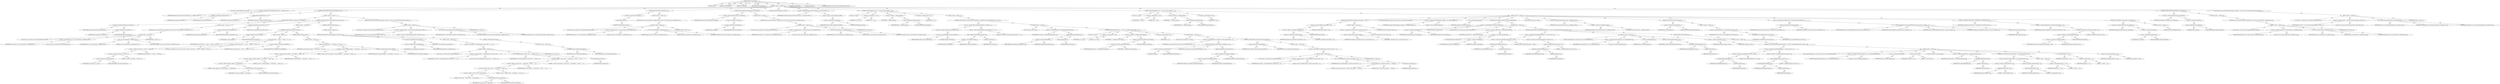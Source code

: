 digraph "getResourcesToAdd" {  
"111669149724" [label = <(METHOD,getResourcesToAdd)<SUB>767</SUB>> ]
"115964117001" [label = <(PARAM,this)<SUB>767</SUB>> ]
"115964117047" [label = <(PARAM,FileSet[] filesets)<SUB>767</SUB>> ]
"115964117048" [label = <(PARAM,File zipFile)<SUB>768</SUB>> ]
"115964117049" [label = <(PARAM,boolean needsUpdate)<SUB>769</SUB>> ]
"25769803884" [label = <(BLOCK,&lt;empty&gt;,&lt;empty&gt;)<SUB>770</SUB>> ]
"94489280569" [label = <(LOCAL,Resource[][] initialResources: ANY)<SUB>772</SUB>> ]
"30064771610" [label = <(&lt;operator&gt;.assignment,Resource[][] initialResources = grabResources(f...)<SUB>772</SUB>> ]
"68719477218" [label = <(IDENTIFIER,initialResources,Resource[][] initialResources = grabResources(f...)<SUB>772</SUB>> ]
"30064771611" [label = <(grabResources,grabResources(filesets))<SUB>772</SUB>> ]
"68719476777" [label = <(IDENTIFIER,this,grabResources(filesets))<SUB>772</SUB>> ]
"68719477219" [label = <(IDENTIFIER,filesets,grabResources(filesets))<SUB>772</SUB>> ]
"47244640328" [label = <(CONTROL_STRUCTURE,IF,if (isEmpty(initialResources)))<SUB>773</SUB>> ]
"30064771612" [label = <(isEmpty,isEmpty(initialResources))<SUB>773</SUB>> ]
"68719476778" [label = <(IDENTIFIER,this,isEmpty(initialResources))<SUB>773</SUB>> ]
"68719477220" [label = <(IDENTIFIER,initialResources,isEmpty(initialResources))<SUB>773</SUB>> ]
"25769803885" [label = <(BLOCK,&lt;empty&gt;,&lt;empty&gt;)<SUB>773</SUB>> ]
"47244640329" [label = <(CONTROL_STRUCTURE,IF,if (needsUpdate &amp;&amp; doUpdate))<SUB>774</SUB>> ]
"30064771613" [label = <(&lt;operator&gt;.logicalAnd,needsUpdate &amp;&amp; doUpdate)<SUB>774</SUB>> ]
"68719477221" [label = <(IDENTIFIER,needsUpdate,needsUpdate &amp;&amp; doUpdate)<SUB>774</SUB>> ]
"30064771614" [label = <(&lt;operator&gt;.fieldAccess,this.doUpdate)<SUB>774</SUB>> ]
"68719477222" [label = <(IDENTIFIER,this,needsUpdate &amp;&amp; doUpdate)> ]
"55834574958" [label = <(FIELD_IDENTIFIER,doUpdate,doUpdate)<SUB>774</SUB>> ]
"25769803886" [label = <(BLOCK,&lt;empty&gt;,&lt;empty&gt;)<SUB>774</SUB>> ]
"146028888073" [label = <(RETURN,return new ArchiveState(true, initialResources);,return new ArchiveState(true, initialResources);)<SUB>791</SUB>> ]
"25769803887" [label = <(BLOCK,&lt;empty&gt;,&lt;empty&gt;)<SUB>791</SUB>> ]
"94489280570" [label = <(LOCAL,$obj10: org.apache.tools.ant.taskdefs.Zip$ArchiveState)<SUB>791</SUB>> ]
"30064771615" [label = <(&lt;operator&gt;.assignment,$obj10 = new ArchiveState(true, initialResources))<SUB>791</SUB>> ]
"68719477223" [label = <(IDENTIFIER,$obj10,$obj10 = new ArchiveState(true, initialResources))<SUB>791</SUB>> ]
"30064771616" [label = <(&lt;operator&gt;.alloc,new ArchiveState(true, initialResources))<SUB>791</SUB>> ]
"30064771617" [label = <(&lt;init&gt;,new ArchiveState(true, initialResources))<SUB>791</SUB>> ]
"68719477224" [label = <(IDENTIFIER,$obj10,new ArchiveState(true, initialResources))<SUB>791</SUB>> ]
"90194313331" [label = <(LITERAL,true,new ArchiveState(true, initialResources))<SUB>791</SUB>> ]
"68719477225" [label = <(IDENTIFIER,initialResources,new ArchiveState(true, initialResources))<SUB>791</SUB>> ]
"68719477226" [label = <(IDENTIFIER,$obj10,&lt;empty&gt;)<SUB>791</SUB>> ]
"47244640330" [label = <(CONTROL_STRUCTURE,IF,if (this.emptyBehavior.equals(&quot;skip&quot;)))<SUB>794</SUB>> ]
"30064771618" [label = <(equals,this.emptyBehavior.equals(&quot;skip&quot;))<SUB>794</SUB>> ]
"30064771619" [label = <(&lt;operator&gt;.fieldAccess,this.emptyBehavior)<SUB>794</SUB>> ]
"68719477227" [label = <(IDENTIFIER,this,this.emptyBehavior.equals(&quot;skip&quot;))> ]
"55834574959" [label = <(FIELD_IDENTIFIER,emptyBehavior,emptyBehavior)<SUB>794</SUB>> ]
"90194313332" [label = <(LITERAL,&quot;skip&quot;,this.emptyBehavior.equals(&quot;skip&quot;))<SUB>794</SUB>> ]
"25769803888" [label = <(BLOCK,&lt;empty&gt;,&lt;empty&gt;)<SUB>794</SUB>> ]
"47244640331" [label = <(CONTROL_STRUCTURE,IF,if (this.doUpdate))<SUB>795</SUB>> ]
"30064771620" [label = <(&lt;operator&gt;.fieldAccess,this.doUpdate)<SUB>795</SUB>> ]
"68719477228" [label = <(IDENTIFIER,this,if (this.doUpdate))> ]
"55834574960" [label = <(FIELD_IDENTIFIER,doUpdate,doUpdate)<SUB>795</SUB>> ]
"25769803889" [label = <(BLOCK,&lt;empty&gt;,&lt;empty&gt;)<SUB>795</SUB>> ]
"30064771621" [label = <(log,log(archiveType + &quot; archive &quot; + zipFile + &quot; not...)<SUB>796</SUB>> ]
"68719476779" [label = <(IDENTIFIER,this,log(archiveType + &quot; archive &quot; + zipFile + &quot; not...)<SUB>796</SUB>> ]
"30064771622" [label = <(&lt;operator&gt;.addition,archiveType + &quot; archive &quot; + zipFile + &quot; not upd...)<SUB>796</SUB>> ]
"30064771623" [label = <(&lt;operator&gt;.addition,archiveType + &quot; archive &quot; + zipFile)<SUB>796</SUB>> ]
"30064771624" [label = <(&lt;operator&gt;.addition,archiveType + &quot; archive &quot;)<SUB>796</SUB>> ]
"30064771625" [label = <(&lt;operator&gt;.fieldAccess,this.archiveType)<SUB>796</SUB>> ]
"68719477229" [label = <(IDENTIFIER,this,archiveType + &quot; archive &quot;)> ]
"55834574961" [label = <(FIELD_IDENTIFIER,archiveType,archiveType)<SUB>796</SUB>> ]
"90194313333" [label = <(LITERAL,&quot; archive &quot;,archiveType + &quot; archive &quot;)<SUB>796</SUB>> ]
"68719477230" [label = <(IDENTIFIER,zipFile,archiveType + &quot; archive &quot; + zipFile)<SUB>796</SUB>> ]
"90194313334" [label = <(LITERAL,&quot; not updated because no new files were included.&quot;,archiveType + &quot; archive &quot; + zipFile + &quot; not upd...)<SUB>797</SUB>> ]
"30064771626" [label = <(&lt;operator&gt;.fieldAccess,Project.MSG_VERBOSE)<SUB>798</SUB>> ]
"68719477231" [label = <(IDENTIFIER,Project,log(archiveType + &quot; archive &quot; + zipFile + &quot; not...)<SUB>798</SUB>> ]
"55834574962" [label = <(FIELD_IDENTIFIER,MSG_VERBOSE,MSG_VERBOSE)<SUB>798</SUB>> ]
"47244640332" [label = <(CONTROL_STRUCTURE,ELSE,else)<SUB>799</SUB>> ]
"25769803890" [label = <(BLOCK,&lt;empty&gt;,&lt;empty&gt;)<SUB>799</SUB>> ]
"30064771627" [label = <(log,log(&quot;Warning: skipping &quot; + archiveType + &quot; arch...)<SUB>800</SUB>> ]
"68719476780" [label = <(IDENTIFIER,this,log(&quot;Warning: skipping &quot; + archiveType + &quot; arch...)<SUB>800</SUB>> ]
"30064771628" [label = <(&lt;operator&gt;.addition,&quot;Warning: skipping &quot; + archiveType + &quot; archive ...)<SUB>800</SUB>> ]
"30064771629" [label = <(&lt;operator&gt;.addition,&quot;Warning: skipping &quot; + archiveType + &quot; archive ...)<SUB>800</SUB>> ]
"30064771630" [label = <(&lt;operator&gt;.addition,&quot;Warning: skipping &quot; + archiveType + &quot; archive &quot;)<SUB>800</SUB>> ]
"30064771631" [label = <(&lt;operator&gt;.addition,&quot;Warning: skipping &quot; + archiveType)<SUB>800</SUB>> ]
"90194313335" [label = <(LITERAL,&quot;Warning: skipping &quot;,&quot;Warning: skipping &quot; + archiveType)<SUB>800</SUB>> ]
"30064771632" [label = <(&lt;operator&gt;.fieldAccess,this.archiveType)<SUB>800</SUB>> ]
"68719477232" [label = <(IDENTIFIER,this,&quot;Warning: skipping &quot; + archiveType)> ]
"55834574963" [label = <(FIELD_IDENTIFIER,archiveType,archiveType)<SUB>800</SUB>> ]
"90194313336" [label = <(LITERAL,&quot; archive &quot;,&quot;Warning: skipping &quot; + archiveType + &quot; archive &quot;)<SUB>800</SUB>> ]
"68719477233" [label = <(IDENTIFIER,zipFile,&quot;Warning: skipping &quot; + archiveType + &quot; archive ...)<SUB>801</SUB>> ]
"90194313337" [label = <(LITERAL,&quot; because no files were included.&quot;,&quot;Warning: skipping &quot; + archiveType + &quot; archive ...)<SUB>801</SUB>> ]
"30064771633" [label = <(&lt;operator&gt;.fieldAccess,Project.MSG_WARN)<SUB>802</SUB>> ]
"68719477234" [label = <(IDENTIFIER,Project,log(&quot;Warning: skipping &quot; + archiveType + &quot; arch...)<SUB>802</SUB>> ]
"55834574964" [label = <(FIELD_IDENTIFIER,MSG_WARN,MSG_WARN)<SUB>802</SUB>> ]
"47244640333" [label = <(CONTROL_STRUCTURE,ELSE,else)<SUB>804</SUB>> ]
"25769803891" [label = <(BLOCK,&lt;empty&gt;,&lt;empty&gt;)<SUB>804</SUB>> ]
"47244640334" [label = <(CONTROL_STRUCTURE,IF,if (this.emptyBehavior.equals(&quot;fail&quot;)))<SUB>804</SUB>> ]
"30064771634" [label = <(equals,this.emptyBehavior.equals(&quot;fail&quot;))<SUB>804</SUB>> ]
"30064771635" [label = <(&lt;operator&gt;.fieldAccess,this.emptyBehavior)<SUB>804</SUB>> ]
"68719477235" [label = <(IDENTIFIER,this,this.emptyBehavior.equals(&quot;fail&quot;))> ]
"55834574965" [label = <(FIELD_IDENTIFIER,emptyBehavior,emptyBehavior)<SUB>804</SUB>> ]
"90194313338" [label = <(LITERAL,&quot;fail&quot;,this.emptyBehavior.equals(&quot;fail&quot;))<SUB>804</SUB>> ]
"25769803892" [label = <(BLOCK,&lt;empty&gt;,&lt;empty&gt;)<SUB>804</SUB>> ]
"30064771636" [label = <(&lt;operator&gt;.throw,throw new BuildException(&quot;Cannot create &quot; + arc...)<SUB>805</SUB>> ]
"25769803893" [label = <(BLOCK,&lt;empty&gt;,&lt;empty&gt;)<SUB>805</SUB>> ]
"94489280571" [label = <(LOCAL,$obj11: org.apache.tools.ant.BuildException)<SUB>805</SUB>> ]
"30064771637" [label = <(&lt;operator&gt;.assignment,$obj11 = new BuildException(&quot;Cannot create &quot; + ...)<SUB>805</SUB>> ]
"68719477236" [label = <(IDENTIFIER,$obj11,$obj11 = new BuildException(&quot;Cannot create &quot; + ...)<SUB>805</SUB>> ]
"30064771638" [label = <(&lt;operator&gt;.alloc,new BuildException(&quot;Cannot create &quot; + archiveTy...)<SUB>805</SUB>> ]
"30064771639" [label = <(&lt;init&gt;,new BuildException(&quot;Cannot create &quot; + archiveTy...)<SUB>805</SUB>> ]
"68719477237" [label = <(IDENTIFIER,$obj11,new BuildException(&quot;Cannot create &quot; + archiveTy...)<SUB>805</SUB>> ]
"30064771640" [label = <(&lt;operator&gt;.addition,&quot;Cannot create &quot; + archiveType + &quot; archive &quot; + ...)<SUB>805</SUB>> ]
"30064771641" [label = <(&lt;operator&gt;.addition,&quot;Cannot create &quot; + archiveType + &quot; archive &quot; + ...)<SUB>805</SUB>> ]
"30064771642" [label = <(&lt;operator&gt;.addition,&quot;Cannot create &quot; + archiveType + &quot; archive &quot;)<SUB>805</SUB>> ]
"30064771643" [label = <(&lt;operator&gt;.addition,&quot;Cannot create &quot; + archiveType)<SUB>805</SUB>> ]
"90194313339" [label = <(LITERAL,&quot;Cannot create &quot;,&quot;Cannot create &quot; + archiveType)<SUB>805</SUB>> ]
"30064771644" [label = <(&lt;operator&gt;.fieldAccess,this.archiveType)<SUB>805</SUB>> ]
"68719477238" [label = <(IDENTIFIER,this,&quot;Cannot create &quot; + archiveType)> ]
"55834574966" [label = <(FIELD_IDENTIFIER,archiveType,archiveType)<SUB>805</SUB>> ]
"90194313340" [label = <(LITERAL,&quot; archive &quot;,&quot;Cannot create &quot; + archiveType + &quot; archive &quot;)<SUB>806</SUB>> ]
"68719477239" [label = <(IDENTIFIER,zipFile,&quot;Cannot create &quot; + archiveType + &quot; archive &quot; + ...)<SUB>806</SUB>> ]
"90194313341" [label = <(LITERAL,&quot;: no files were included.&quot;,&quot;Cannot create &quot; + archiveType + &quot; archive &quot; + ...)<SUB>807</SUB>> ]
"30064771645" [label = <(getLocation,getLocation())<SUB>808</SUB>> ]
"68719476781" [label = <(IDENTIFIER,this,getLocation())<SUB>808</SUB>> ]
"68719477240" [label = <(IDENTIFIER,$obj11,&lt;empty&gt;)<SUB>805</SUB>> ]
"47244640335" [label = <(CONTROL_STRUCTURE,ELSE,else)<SUB>809</SUB>> ]
"25769803894" [label = <(BLOCK,&lt;empty&gt;,&lt;empty&gt;)<SUB>809</SUB>> ]
"30064771646" [label = <(createEmptyZip,this.createEmptyZip(zipFile))<SUB>811</SUB>> ]
"68719476782" [label = <(IDENTIFIER,this,this.createEmptyZip(zipFile))<SUB>811</SUB>> ]
"68719477241" [label = <(IDENTIFIER,zipFile,this.createEmptyZip(zipFile))<SUB>811</SUB>> ]
"146028888074" [label = <(RETURN,return new ArchiveState(needsUpdate, initialRes...,return new ArchiveState(needsUpdate, initialRes...)<SUB>813</SUB>> ]
"25769803895" [label = <(BLOCK,&lt;empty&gt;,&lt;empty&gt;)<SUB>813</SUB>> ]
"94489280572" [label = <(LOCAL,$obj12: org.apache.tools.ant.taskdefs.Zip$ArchiveState)<SUB>813</SUB>> ]
"30064771647" [label = <(&lt;operator&gt;.assignment,$obj12 = new ArchiveState(needsUpdate, initialR...)<SUB>813</SUB>> ]
"68719477242" [label = <(IDENTIFIER,$obj12,$obj12 = new ArchiveState(needsUpdate, initialR...)<SUB>813</SUB>> ]
"30064771648" [label = <(&lt;operator&gt;.alloc,new ArchiveState(needsUpdate, initialResources))<SUB>813</SUB>> ]
"30064771649" [label = <(&lt;init&gt;,new ArchiveState(needsUpdate, initialResources))<SUB>813</SUB>> ]
"68719477243" [label = <(IDENTIFIER,$obj12,new ArchiveState(needsUpdate, initialResources))<SUB>813</SUB>> ]
"68719477244" [label = <(IDENTIFIER,needsUpdate,new ArchiveState(needsUpdate, initialResources))<SUB>813</SUB>> ]
"68719477245" [label = <(IDENTIFIER,initialResources,new ArchiveState(needsUpdate, initialResources))<SUB>813</SUB>> ]
"68719477246" [label = <(IDENTIFIER,$obj12,&lt;empty&gt;)<SUB>813</SUB>> ]
"47244640336" [label = <(CONTROL_STRUCTURE,IF,if (!zipFile.exists()))<SUB>818</SUB>> ]
"30064771650" [label = <(&lt;operator&gt;.logicalNot,!zipFile.exists())<SUB>818</SUB>> ]
"30064771651" [label = <(exists,zipFile.exists())<SUB>818</SUB>> ]
"68719477247" [label = <(IDENTIFIER,zipFile,zipFile.exists())<SUB>818</SUB>> ]
"25769803896" [label = <(BLOCK,&lt;empty&gt;,&lt;empty&gt;)<SUB>818</SUB>> ]
"146028888075" [label = <(RETURN,return new ArchiveState(true, initialResources);,return new ArchiveState(true, initialResources);)<SUB>819</SUB>> ]
"25769803897" [label = <(BLOCK,&lt;empty&gt;,&lt;empty&gt;)<SUB>819</SUB>> ]
"94489280573" [label = <(LOCAL,$obj13: org.apache.tools.ant.taskdefs.Zip$ArchiveState)<SUB>819</SUB>> ]
"30064771652" [label = <(&lt;operator&gt;.assignment,$obj13 = new ArchiveState(true, initialResources))<SUB>819</SUB>> ]
"68719477248" [label = <(IDENTIFIER,$obj13,$obj13 = new ArchiveState(true, initialResources))<SUB>819</SUB>> ]
"30064771653" [label = <(&lt;operator&gt;.alloc,new ArchiveState(true, initialResources))<SUB>819</SUB>> ]
"30064771654" [label = <(&lt;init&gt;,new ArchiveState(true, initialResources))<SUB>819</SUB>> ]
"68719477249" [label = <(IDENTIFIER,$obj13,new ArchiveState(true, initialResources))<SUB>819</SUB>> ]
"90194313342" [label = <(LITERAL,true,new ArchiveState(true, initialResources))<SUB>819</SUB>> ]
"68719477250" [label = <(IDENTIFIER,initialResources,new ArchiveState(true, initialResources))<SUB>819</SUB>> ]
"68719477251" [label = <(IDENTIFIER,$obj13,&lt;empty&gt;)<SUB>819</SUB>> ]
"47244640337" [label = <(CONTROL_STRUCTURE,IF,if (needsUpdate &amp;&amp; !doUpdate))<SUB>822</SUB>> ]
"30064771655" [label = <(&lt;operator&gt;.logicalAnd,needsUpdate &amp;&amp; !doUpdate)<SUB>822</SUB>> ]
"68719477252" [label = <(IDENTIFIER,needsUpdate,needsUpdate &amp;&amp; !doUpdate)<SUB>822</SUB>> ]
"30064771656" [label = <(&lt;operator&gt;.logicalNot,!doUpdate)<SUB>822</SUB>> ]
"30064771657" [label = <(&lt;operator&gt;.fieldAccess,this.doUpdate)<SUB>822</SUB>> ]
"68719477253" [label = <(IDENTIFIER,this,!doUpdate)> ]
"55834574967" [label = <(FIELD_IDENTIFIER,doUpdate,doUpdate)<SUB>822</SUB>> ]
"25769803898" [label = <(BLOCK,&lt;empty&gt;,&lt;empty&gt;)<SUB>822</SUB>> ]
"146028888076" [label = <(RETURN,return new ArchiveState(true, initialResources);,return new ArchiveState(true, initialResources);)<SUB>824</SUB>> ]
"25769803899" [label = <(BLOCK,&lt;empty&gt;,&lt;empty&gt;)<SUB>824</SUB>> ]
"94489280574" [label = <(LOCAL,$obj14: org.apache.tools.ant.taskdefs.Zip$ArchiveState)<SUB>824</SUB>> ]
"30064771658" [label = <(&lt;operator&gt;.assignment,$obj14 = new ArchiveState(true, initialResources))<SUB>824</SUB>> ]
"68719477254" [label = <(IDENTIFIER,$obj14,$obj14 = new ArchiveState(true, initialResources))<SUB>824</SUB>> ]
"30064771659" [label = <(&lt;operator&gt;.alloc,new ArchiveState(true, initialResources))<SUB>824</SUB>> ]
"30064771660" [label = <(&lt;init&gt;,new ArchiveState(true, initialResources))<SUB>824</SUB>> ]
"68719477255" [label = <(IDENTIFIER,$obj14,new ArchiveState(true, initialResources))<SUB>824</SUB>> ]
"90194313343" [label = <(LITERAL,true,new ArchiveState(true, initialResources))<SUB>824</SUB>> ]
"68719477256" [label = <(IDENTIFIER,initialResources,new ArchiveState(true, initialResources))<SUB>824</SUB>> ]
"68719477257" [label = <(IDENTIFIER,$obj14,&lt;empty&gt;)<SUB>824</SUB>> ]
"94489280575" [label = <(LOCAL,Resource[][] newerResources: ANY)<SUB>827</SUB>> ]
"30064771661" [label = <(&lt;operator&gt;.assignment,Resource[][] newerResources = new Resource[file...)<SUB>827</SUB>> ]
"68719477258" [label = <(IDENTIFIER,newerResources,Resource[][] newerResources = new Resource[file...)<SUB>827</SUB>> ]
"30064771662" [label = <(&lt;operator&gt;.alloc,new Resource[filesets.length][])> ]
"30064771663" [label = <(&lt;operator&gt;.fieldAccess,filesets.length)<SUB>827</SUB>> ]
"68719477259" [label = <(IDENTIFIER,filesets,new Resource[filesets.length][])<SUB>827</SUB>> ]
"55834574968" [label = <(FIELD_IDENTIFIER,length,length)<SUB>827</SUB>> ]
"47244640338" [label = <(CONTROL_STRUCTURE,FOR,for (int i = 0; Some(i &lt; filesets.length); i++))<SUB>829</SUB>> ]
"94489280576" [label = <(LOCAL,int i: int)<SUB>829</SUB>> ]
"30064771664" [label = <(&lt;operator&gt;.assignment,int i = 0)<SUB>829</SUB>> ]
"68719477260" [label = <(IDENTIFIER,i,int i = 0)<SUB>829</SUB>> ]
"90194313344" [label = <(LITERAL,0,int i = 0)<SUB>829</SUB>> ]
"30064771665" [label = <(&lt;operator&gt;.lessThan,i &lt; filesets.length)<SUB>829</SUB>> ]
"68719477261" [label = <(IDENTIFIER,i,i &lt; filesets.length)<SUB>829</SUB>> ]
"30064771666" [label = <(&lt;operator&gt;.fieldAccess,filesets.length)<SUB>829</SUB>> ]
"68719477262" [label = <(IDENTIFIER,filesets,i &lt; filesets.length)<SUB>829</SUB>> ]
"55834574969" [label = <(FIELD_IDENTIFIER,length,length)<SUB>829</SUB>> ]
"30064771667" [label = <(&lt;operator&gt;.postIncrement,i++)<SUB>829</SUB>> ]
"68719477263" [label = <(IDENTIFIER,i,i++)<SUB>829</SUB>> ]
"25769803900" [label = <(BLOCK,&lt;empty&gt;,&lt;empty&gt;)<SUB>829</SUB>> ]
"47244640339" [label = <(CONTROL_STRUCTURE,IF,if (!(fileset instanceof ZipFileSet) || ((ZipFileSet) fileset).getSrc(getProject()) == null))<SUB>830</SUB>> ]
"30064771668" [label = <(&lt;operator&gt;.logicalOr,!(fileset instanceof ZipFileSet) || ((ZipFileSe...)<SUB>830</SUB>> ]
"30064771669" [label = <(&lt;operator&gt;.logicalNot,!(fileset instanceof ZipFileSet))<SUB>830</SUB>> ]
"30064771670" [label = <(&lt;operator&gt;.instanceOf,fileset instanceof ZipFileSet)<SUB>830</SUB>> ]
"68719477264" [label = <(IDENTIFIER,fileset,fileset instanceof ZipFileSet)<SUB>830</SUB>> ]
"180388626444" [label = <(TYPE_REF,ZipFileSet,ZipFileSet)<SUB>830</SUB>> ]
"30064771671" [label = <(&lt;operator&gt;.equals,((ZipFileSet) fileset).getSrc(getProject()) == ...)<SUB>831</SUB>> ]
"30064771672" [label = <(getSrc,(ZipFileSet) fileset.getSrc(getProject()))<SUB>831</SUB>> ]
"30064771673" [label = <(&lt;operator&gt;.cast,(ZipFileSet) fileset)<SUB>831</SUB>> ]
"180388626445" [label = <(TYPE_REF,ZipFileSet,ZipFileSet)<SUB>831</SUB>> ]
"68719477265" [label = <(IDENTIFIER,fileset,(ZipFileSet) fileset)<SUB>831</SUB>> ]
"30064771674" [label = <(getProject,getProject())<SUB>831</SUB>> ]
"68719476783" [label = <(IDENTIFIER,this,getProject())<SUB>831</SUB>> ]
"90194313345" [label = <(LITERAL,null,((ZipFileSet) fileset).getSrc(getProject()) == ...)<SUB>831</SUB>> ]
"25769803901" [label = <(BLOCK,&lt;empty&gt;,&lt;empty&gt;)<SUB>831</SUB>> ]
"94489280577" [label = <(LOCAL,File base: java.io.File)<SUB>832</SUB>> ]
"30064771675" [label = <(&lt;operator&gt;.assignment,File base = filesets[i].getDir(getProject()))<SUB>832</SUB>> ]
"68719477266" [label = <(IDENTIFIER,base,File base = filesets[i].getDir(getProject()))<SUB>832</SUB>> ]
"30064771676" [label = <(getDir,filesets[i].getDir(getProject()))<SUB>832</SUB>> ]
"30064771677" [label = <(&lt;operator&gt;.indexAccess,filesets[i])<SUB>832</SUB>> ]
"68719477267" [label = <(IDENTIFIER,filesets,filesets[i].getDir(getProject()))<SUB>832</SUB>> ]
"68719477268" [label = <(IDENTIFIER,i,filesets[i].getDir(getProject()))<SUB>832</SUB>> ]
"30064771678" [label = <(getProject,getProject())<SUB>832</SUB>> ]
"68719476784" [label = <(IDENTIFIER,this,getProject())<SUB>832</SUB>> ]
"47244640340" [label = <(CONTROL_STRUCTURE,FOR,for (int j = 0; Some(j &lt; initialResources[i].length); j++))<SUB>834</SUB>> ]
"94489280578" [label = <(LOCAL,int j: int)<SUB>834</SUB>> ]
"30064771679" [label = <(&lt;operator&gt;.assignment,int j = 0)<SUB>834</SUB>> ]
"68719477269" [label = <(IDENTIFIER,j,int j = 0)<SUB>834</SUB>> ]
"90194313346" [label = <(LITERAL,0,int j = 0)<SUB>834</SUB>> ]
"30064771680" [label = <(&lt;operator&gt;.lessThan,j &lt; initialResources[i].length)<SUB>834</SUB>> ]
"68719477270" [label = <(IDENTIFIER,j,j &lt; initialResources[i].length)<SUB>834</SUB>> ]
"30064771681" [label = <(&lt;operator&gt;.fieldAccess,initialResources[i].length)<SUB>834</SUB>> ]
"30064771682" [label = <(&lt;operator&gt;.indexAccess,initialResources[i])<SUB>834</SUB>> ]
"68719477271" [label = <(IDENTIFIER,initialResources,j &lt; initialResources[i].length)<SUB>834</SUB>> ]
"68719477272" [label = <(IDENTIFIER,i,j &lt; initialResources[i].length)<SUB>834</SUB>> ]
"55834574970" [label = <(FIELD_IDENTIFIER,length,length)<SUB>834</SUB>> ]
"30064771683" [label = <(&lt;operator&gt;.postIncrement,j++)<SUB>834</SUB>> ]
"68719477273" [label = <(IDENTIFIER,j,j++)<SUB>834</SUB>> ]
"25769803902" [label = <(BLOCK,&lt;empty&gt;,&lt;empty&gt;)<SUB>834</SUB>> ]
"94489280579" [label = <(LOCAL,File resourceAsFile: java.io.File)<SUB>835</SUB>> ]
"30064771684" [label = <(&lt;operator&gt;.assignment,File resourceAsFile = fileUtils.resolveFile(bas...)<SUB>835</SUB>> ]
"68719477274" [label = <(IDENTIFIER,resourceAsFile,File resourceAsFile = fileUtils.resolveFile(bas...)<SUB>835</SUB>> ]
"30064771685" [label = <(resolveFile,Zip.fileUtils.resolveFile(base, initialResource...)<SUB>836</SUB>> ]
"30064771686" [label = <(&lt;operator&gt;.fieldAccess,Zip.fileUtils)<SUB>836</SUB>> ]
"180388626446" [label = <(TYPE_REF,Zip,Zip)<SUB>836</SUB>> ]
"55834574971" [label = <(FIELD_IDENTIFIER,fileUtils,fileUtils)<SUB>836</SUB>> ]
"68719477275" [label = <(IDENTIFIER,base,Zip.fileUtils.resolveFile(base, initialResource...)<SUB>836</SUB>> ]
"30064771687" [label = <(getName,initialResources[i][j].getName())<SUB>837</SUB>> ]
"30064771688" [label = <(&lt;operator&gt;.indexAccess,initialResources[i][j])<SUB>837</SUB>> ]
"30064771689" [label = <(&lt;operator&gt;.indexAccess,initialResources[i])<SUB>837</SUB>> ]
"68719477276" [label = <(IDENTIFIER,initialResources,initialResources[i][j].getName())<SUB>837</SUB>> ]
"68719477277" [label = <(IDENTIFIER,i,initialResources[i][j].getName())<SUB>837</SUB>> ]
"68719477278" [label = <(IDENTIFIER,j,initialResources[i][j].getName())<SUB>837</SUB>> ]
"47244640341" [label = <(CONTROL_STRUCTURE,IF,if (resourceAsFile.equals(zipFile)))<SUB>838</SUB>> ]
"30064771690" [label = <(equals,resourceAsFile.equals(zipFile))<SUB>838</SUB>> ]
"68719477279" [label = <(IDENTIFIER,resourceAsFile,resourceAsFile.equals(zipFile))<SUB>838</SUB>> ]
"68719477280" [label = <(IDENTIFIER,zipFile,resourceAsFile.equals(zipFile))<SUB>838</SUB>> ]
"25769803903" [label = <(BLOCK,&lt;empty&gt;,&lt;empty&gt;)<SUB>838</SUB>> ]
"30064771691" [label = <(&lt;operator&gt;.throw,throw new BuildException(&quot;A zip file cannot inc...)<SUB>839</SUB>> ]
"25769803904" [label = <(BLOCK,&lt;empty&gt;,&lt;empty&gt;)<SUB>839</SUB>> ]
"94489280580" [label = <(LOCAL,$obj15: org.apache.tools.ant.BuildException)<SUB>839</SUB>> ]
"30064771692" [label = <(&lt;operator&gt;.assignment,$obj15 = new BuildException(&quot;A zip file cannot ...)<SUB>839</SUB>> ]
"68719477281" [label = <(IDENTIFIER,$obj15,$obj15 = new BuildException(&quot;A zip file cannot ...)<SUB>839</SUB>> ]
"30064771693" [label = <(&lt;operator&gt;.alloc,new BuildException(&quot;A zip file cannot include &quot;...)<SUB>839</SUB>> ]
"30064771694" [label = <(&lt;init&gt;,new BuildException(&quot;A zip file cannot include &quot;...)<SUB>839</SUB>> ]
"68719477282" [label = <(IDENTIFIER,$obj15,new BuildException(&quot;A zip file cannot include &quot;...)<SUB>839</SUB>> ]
"30064771695" [label = <(&lt;operator&gt;.addition,&quot;A zip file cannot include &quot; + &quot;itself&quot;)<SUB>839</SUB>> ]
"90194313347" [label = <(LITERAL,&quot;A zip file cannot include &quot;,&quot;A zip file cannot include &quot; + &quot;itself&quot;)<SUB>839</SUB>> ]
"90194313348" [label = <(LITERAL,&quot;itself&quot;,&quot;A zip file cannot include &quot; + &quot;itself&quot;)<SUB>840</SUB>> ]
"30064771696" [label = <(getLocation,getLocation())<SUB>840</SUB>> ]
"68719476785" [label = <(IDENTIFIER,this,getLocation())<SUB>840</SUB>> ]
"68719477283" [label = <(IDENTIFIER,$obj15,&lt;empty&gt;)<SUB>839</SUB>> ]
"47244640342" [label = <(CONTROL_STRUCTURE,FOR,for (int i = 0; Some(i &lt; filesets.length); i++))<SUB>846</SUB>> ]
"94489280581" [label = <(LOCAL,int i: int)<SUB>846</SUB>> ]
"30064771697" [label = <(&lt;operator&gt;.assignment,int i = 0)<SUB>846</SUB>> ]
"68719477284" [label = <(IDENTIFIER,i,int i = 0)<SUB>846</SUB>> ]
"90194313349" [label = <(LITERAL,0,int i = 0)<SUB>846</SUB>> ]
"30064771698" [label = <(&lt;operator&gt;.lessThan,i &lt; filesets.length)<SUB>846</SUB>> ]
"68719477285" [label = <(IDENTIFIER,i,i &lt; filesets.length)<SUB>846</SUB>> ]
"30064771699" [label = <(&lt;operator&gt;.fieldAccess,filesets.length)<SUB>846</SUB>> ]
"68719477286" [label = <(IDENTIFIER,filesets,i &lt; filesets.length)<SUB>846</SUB>> ]
"55834574972" [label = <(FIELD_IDENTIFIER,length,length)<SUB>846</SUB>> ]
"30064771700" [label = <(&lt;operator&gt;.postIncrement,i++)<SUB>846</SUB>> ]
"68719477287" [label = <(IDENTIFIER,i,i++)<SUB>846</SUB>> ]
"25769803905" [label = <(BLOCK,&lt;empty&gt;,&lt;empty&gt;)<SUB>846</SUB>> ]
"47244640343" [label = <(CONTROL_STRUCTURE,IF,if (initialResources[i].length == 0))<SUB>847</SUB>> ]
"30064771701" [label = <(&lt;operator&gt;.equals,initialResources[i].length == 0)<SUB>847</SUB>> ]
"30064771702" [label = <(&lt;operator&gt;.fieldAccess,initialResources[i].length)<SUB>847</SUB>> ]
"30064771703" [label = <(&lt;operator&gt;.indexAccess,initialResources[i])<SUB>847</SUB>> ]
"68719477288" [label = <(IDENTIFIER,initialResources,initialResources[i].length == 0)<SUB>847</SUB>> ]
"68719477289" [label = <(IDENTIFIER,i,initialResources[i].length == 0)<SUB>847</SUB>> ]
"55834574973" [label = <(FIELD_IDENTIFIER,length,length)<SUB>847</SUB>> ]
"90194313350" [label = <(LITERAL,0,initialResources[i].length == 0)<SUB>847</SUB>> ]
"25769803906" [label = <(BLOCK,&lt;empty&gt;,&lt;empty&gt;)<SUB>847</SUB>> ]
"30064771704" [label = <(&lt;operator&gt;.assignment,newerResources[i] = new Resource[] {})<SUB>848</SUB>> ]
"30064771705" [label = <(&lt;operator&gt;.indexAccess,newerResources[i])<SUB>848</SUB>> ]
"68719477290" [label = <(IDENTIFIER,newerResources,newerResources[i] = new Resource[] {})<SUB>848</SUB>> ]
"68719477291" [label = <(IDENTIFIER,i,newerResources[i] = new Resource[] {})<SUB>848</SUB>> ]
"30064771706" [label = <(&lt;operator&gt;.arrayInitializer,new Resource[] {})<SUB>848</SUB>> ]
"47244640344" [label = <(CONTROL_STRUCTURE,CONTINUE,continue;)<SUB>849</SUB>> ]
"94489280582" [label = <(LOCAL,FileNameMapper myMapper: org.apache.tools.ant.util.FileNameMapper)<SUB>852</SUB>> ]
"30064771707" [label = <(&lt;operator&gt;.assignment,FileNameMapper myMapper = new IdentityMapper())<SUB>852</SUB>> ]
"68719477292" [label = <(IDENTIFIER,myMapper,FileNameMapper myMapper = new IdentityMapper())<SUB>852</SUB>> ]
"30064771708" [label = <(&lt;operator&gt;.alloc,new IdentityMapper())<SUB>852</SUB>> ]
"30064771709" [label = <(&lt;init&gt;,new IdentityMapper())<SUB>852</SUB>> ]
"68719477293" [label = <(IDENTIFIER,myMapper,new IdentityMapper())<SUB>852</SUB>> ]
"47244640345" [label = <(CONTROL_STRUCTURE,IF,if (filesets[i] instanceof ZipFileSet))<SUB>853</SUB>> ]
"30064771710" [label = <(&lt;operator&gt;.instanceOf,filesets[i] instanceof ZipFileSet)<SUB>853</SUB>> ]
"30064771711" [label = <(&lt;operator&gt;.indexAccess,filesets[i])<SUB>853</SUB>> ]
"68719477294" [label = <(IDENTIFIER,filesets,filesets[i] instanceof ZipFileSet)<SUB>853</SUB>> ]
"68719477295" [label = <(IDENTIFIER,i,filesets[i] instanceof ZipFileSet)<SUB>853</SUB>> ]
"180388626447" [label = <(TYPE_REF,ZipFileSet,ZipFileSet)<SUB>853</SUB>> ]
"25769803907" [label = <(BLOCK,&lt;empty&gt;,&lt;empty&gt;)<SUB>853</SUB>> ]
"94489280583" [label = <(LOCAL,ZipFileSet zfs: org.apache.tools.ant.types.ZipFileSet)<SUB>854</SUB>> ]
"30064771712" [label = <(&lt;operator&gt;.assignment,ZipFileSet zfs = (ZipFileSet) filesets[i])<SUB>854</SUB>> ]
"68719477296" [label = <(IDENTIFIER,zfs,ZipFileSet zfs = (ZipFileSet) filesets[i])<SUB>854</SUB>> ]
"30064771713" [label = <(&lt;operator&gt;.cast,(ZipFileSet) filesets[i])<SUB>854</SUB>> ]
"180388626448" [label = <(TYPE_REF,ZipFileSet,ZipFileSet)<SUB>854</SUB>> ]
"30064771714" [label = <(&lt;operator&gt;.indexAccess,filesets[i])<SUB>854</SUB>> ]
"68719477297" [label = <(IDENTIFIER,filesets,(ZipFileSet) filesets[i])<SUB>854</SUB>> ]
"68719477298" [label = <(IDENTIFIER,i,(ZipFileSet) filesets[i])<SUB>854</SUB>> ]
"47244640346" [label = <(CONTROL_STRUCTURE,IF,if (zfs.getFullpath(getProject()) != null &amp;&amp; !zfs.getFullpath(getProject()).equals(&quot;&quot;)))<SUB>855</SUB>> ]
"30064771715" [label = <(&lt;operator&gt;.logicalAnd,zfs.getFullpath(getProject()) != null &amp;&amp; !zfs.g...)<SUB>855</SUB>> ]
"30064771716" [label = <(&lt;operator&gt;.notEquals,zfs.getFullpath(getProject()) != null)<SUB>855</SUB>> ]
"30064771717" [label = <(getFullpath,getFullpath(getProject()))<SUB>855</SUB>> ]
"68719477299" [label = <(IDENTIFIER,zfs,getFullpath(getProject()))<SUB>855</SUB>> ]
"30064771718" [label = <(getProject,getProject())<SUB>855</SUB>> ]
"68719476786" [label = <(IDENTIFIER,this,getProject())<SUB>855</SUB>> ]
"90194313351" [label = <(LITERAL,null,zfs.getFullpath(getProject()) != null)<SUB>855</SUB>> ]
"30064771719" [label = <(&lt;operator&gt;.logicalNot,!zfs.getFullpath(getProject()).equals(&quot;&quot;))<SUB>856</SUB>> ]
"30064771720" [label = <(equals,getFullpath(getProject()).equals(&quot;&quot;))<SUB>856</SUB>> ]
"30064771721" [label = <(getFullpath,getFullpath(getProject()))<SUB>856</SUB>> ]
"68719477300" [label = <(IDENTIFIER,zfs,getFullpath(getProject()))<SUB>856</SUB>> ]
"30064771722" [label = <(getProject,getProject())<SUB>856</SUB>> ]
"68719476787" [label = <(IDENTIFIER,this,getProject())<SUB>856</SUB>> ]
"90194313352" [label = <(LITERAL,&quot;&quot;,getFullpath(getProject()).equals(&quot;&quot;))<SUB>856</SUB>> ]
"25769803908" [label = <(BLOCK,&lt;empty&gt;,&lt;empty&gt;)<SUB>856</SUB>> ]
"94489280584" [label = <(LOCAL,MergingMapper fm: org.apache.tools.ant.util.MergingMapper)<SUB>860</SUB>> ]
"30064771723" [label = <(&lt;operator&gt;.assignment,MergingMapper fm = new MergingMapper())<SUB>860</SUB>> ]
"68719477301" [label = <(IDENTIFIER,fm,MergingMapper fm = new MergingMapper())<SUB>860</SUB>> ]
"30064771724" [label = <(&lt;operator&gt;.alloc,new MergingMapper())<SUB>860</SUB>> ]
"30064771725" [label = <(&lt;init&gt;,new MergingMapper())<SUB>860</SUB>> ]
"68719477302" [label = <(IDENTIFIER,fm,new MergingMapper())<SUB>860</SUB>> ]
"30064771726" [label = <(setTo,setTo(zfs.getFullpath(getProject())))<SUB>861</SUB>> ]
"68719477303" [label = <(IDENTIFIER,fm,setTo(zfs.getFullpath(getProject())))<SUB>861</SUB>> ]
"30064771727" [label = <(getFullpath,getFullpath(getProject()))<SUB>861</SUB>> ]
"68719477304" [label = <(IDENTIFIER,zfs,getFullpath(getProject()))<SUB>861</SUB>> ]
"30064771728" [label = <(getProject,getProject())<SUB>861</SUB>> ]
"68719476788" [label = <(IDENTIFIER,this,getProject())<SUB>861</SUB>> ]
"30064771729" [label = <(&lt;operator&gt;.assignment,myMapper = fm)<SUB>862</SUB>> ]
"68719477305" [label = <(IDENTIFIER,myMapper,myMapper = fm)<SUB>862</SUB>> ]
"68719477306" [label = <(IDENTIFIER,fm,myMapper = fm)<SUB>862</SUB>> ]
"47244640347" [label = <(CONTROL_STRUCTURE,ELSE,else)<SUB>864</SUB>> ]
"25769803909" [label = <(BLOCK,&lt;empty&gt;,&lt;empty&gt;)<SUB>864</SUB>> ]
"47244640348" [label = <(CONTROL_STRUCTURE,IF,if (zfs.getPrefix(getProject()) != null &amp;&amp; !zfs.getPrefix(getProject()).equals(&quot;&quot;)))<SUB>864</SUB>> ]
"30064771730" [label = <(&lt;operator&gt;.logicalAnd,zfs.getPrefix(getProject()) != null &amp;&amp; !zfs.get...)<SUB>864</SUB>> ]
"30064771731" [label = <(&lt;operator&gt;.notEquals,zfs.getPrefix(getProject()) != null)<SUB>864</SUB>> ]
"30064771732" [label = <(getPrefix,getPrefix(getProject()))<SUB>864</SUB>> ]
"68719477307" [label = <(IDENTIFIER,zfs,getPrefix(getProject()))<SUB>864</SUB>> ]
"30064771733" [label = <(getProject,getProject())<SUB>864</SUB>> ]
"68719476789" [label = <(IDENTIFIER,this,getProject())<SUB>864</SUB>> ]
"90194313353" [label = <(LITERAL,null,zfs.getPrefix(getProject()) != null)<SUB>864</SUB>> ]
"30064771734" [label = <(&lt;operator&gt;.logicalNot,!zfs.getPrefix(getProject()).equals(&quot;&quot;))<SUB>865</SUB>> ]
"30064771735" [label = <(equals,getPrefix(getProject()).equals(&quot;&quot;))<SUB>865</SUB>> ]
"30064771736" [label = <(getPrefix,getPrefix(getProject()))<SUB>865</SUB>> ]
"68719477308" [label = <(IDENTIFIER,zfs,getPrefix(getProject()))<SUB>865</SUB>> ]
"30064771737" [label = <(getProject,getProject())<SUB>865</SUB>> ]
"68719476790" [label = <(IDENTIFIER,this,getProject())<SUB>865</SUB>> ]
"90194313354" [label = <(LITERAL,&quot;&quot;,getPrefix(getProject()).equals(&quot;&quot;))<SUB>865</SUB>> ]
"25769803910" [label = <(BLOCK,&lt;empty&gt;,&lt;empty&gt;)<SUB>865</SUB>> ]
"94489280585" [label = <(LOCAL,GlobPatternMapper gm: org.apache.tools.ant.util.GlobPatternMapper)<SUB>866</SUB>> ]
"30064771738" [label = <(&lt;operator&gt;.assignment,GlobPatternMapper gm = new GlobPatternMapper())<SUB>866</SUB>> ]
"68719477309" [label = <(IDENTIFIER,gm,GlobPatternMapper gm = new GlobPatternMapper())<SUB>866</SUB>> ]
"30064771739" [label = <(&lt;operator&gt;.alloc,new GlobPatternMapper())<SUB>866</SUB>> ]
"30064771740" [label = <(&lt;init&gt;,new GlobPatternMapper())<SUB>866</SUB>> ]
"68719477310" [label = <(IDENTIFIER,gm,new GlobPatternMapper())<SUB>866</SUB>> ]
"30064771741" [label = <(setFrom,setFrom(&quot;*&quot;))<SUB>867</SUB>> ]
"68719477311" [label = <(IDENTIFIER,gm,setFrom(&quot;*&quot;))<SUB>867</SUB>> ]
"90194313355" [label = <(LITERAL,&quot;*&quot;,setFrom(&quot;*&quot;))<SUB>867</SUB>> ]
"94489280586" [label = <(LOCAL,String prefix: java.lang.String)<SUB>868</SUB>> ]
"30064771742" [label = <(&lt;operator&gt;.assignment,String prefix = zfs.getPrefix(getProject()))<SUB>868</SUB>> ]
"68719477312" [label = <(IDENTIFIER,prefix,String prefix = zfs.getPrefix(getProject()))<SUB>868</SUB>> ]
"30064771743" [label = <(getPrefix,getPrefix(getProject()))<SUB>868</SUB>> ]
"68719477313" [label = <(IDENTIFIER,zfs,getPrefix(getProject()))<SUB>868</SUB>> ]
"30064771744" [label = <(getProject,getProject())<SUB>868</SUB>> ]
"68719476791" [label = <(IDENTIFIER,this,getProject())<SUB>868</SUB>> ]
"47244640349" [label = <(CONTROL_STRUCTURE,IF,if (!prefix.endsWith(&quot;/&quot;) &amp;&amp; !prefix.endsWith(&quot;\\&quot;)))<SUB>869</SUB>> ]
"30064771745" [label = <(&lt;operator&gt;.logicalAnd,!prefix.endsWith(&quot;/&quot;) &amp;&amp; !prefix.endsWith(&quot;\\&quot;))<SUB>869</SUB>> ]
"30064771746" [label = <(&lt;operator&gt;.logicalNot,!prefix.endsWith(&quot;/&quot;))<SUB>869</SUB>> ]
"30064771747" [label = <(endsWith,prefix.endsWith(&quot;/&quot;))<SUB>869</SUB>> ]
"68719477314" [label = <(IDENTIFIER,prefix,prefix.endsWith(&quot;/&quot;))<SUB>869</SUB>> ]
"90194313356" [label = <(LITERAL,&quot;/&quot;,prefix.endsWith(&quot;/&quot;))<SUB>869</SUB>> ]
"30064771748" [label = <(&lt;operator&gt;.logicalNot,!prefix.endsWith(&quot;\\&quot;))<SUB>869</SUB>> ]
"30064771749" [label = <(endsWith,prefix.endsWith(&quot;\\&quot;))<SUB>869</SUB>> ]
"68719477315" [label = <(IDENTIFIER,prefix,prefix.endsWith(&quot;\\&quot;))<SUB>869</SUB>> ]
"90194313357" [label = <(LITERAL,&quot;\\&quot;,prefix.endsWith(&quot;\\&quot;))<SUB>869</SUB>> ]
"25769803911" [label = <(BLOCK,&lt;empty&gt;,&lt;empty&gt;)<SUB>869</SUB>> ]
"30064771750" [label = <(&lt;operator&gt;.assignmentPlus,prefix += &quot;/&quot;)<SUB>870</SUB>> ]
"68719477316" [label = <(IDENTIFIER,prefix,prefix += &quot;/&quot;)<SUB>870</SUB>> ]
"90194313358" [label = <(LITERAL,&quot;/&quot;,prefix += &quot;/&quot;)<SUB>870</SUB>> ]
"30064771751" [label = <(setTo,setTo(prefix + &quot;*&quot;))<SUB>872</SUB>> ]
"68719477317" [label = <(IDENTIFIER,gm,setTo(prefix + &quot;*&quot;))<SUB>872</SUB>> ]
"30064771752" [label = <(&lt;operator&gt;.addition,prefix + &quot;*&quot;)<SUB>872</SUB>> ]
"68719477318" [label = <(IDENTIFIER,prefix,prefix + &quot;*&quot;)<SUB>872</SUB>> ]
"90194313359" [label = <(LITERAL,&quot;*&quot;,prefix + &quot;*&quot;)<SUB>872</SUB>> ]
"30064771753" [label = <(&lt;operator&gt;.assignment,myMapper = gm)<SUB>873</SUB>> ]
"68719477319" [label = <(IDENTIFIER,myMapper,myMapper = gm)<SUB>873</SUB>> ]
"68719477320" [label = <(IDENTIFIER,gm,myMapper = gm)<SUB>873</SUB>> ]
"94489280587" [label = <(LOCAL,Resource[] resources: ANY)<SUB>877</SUB>> ]
"30064771754" [label = <(&lt;operator&gt;.assignment,Resource[] resources = initialResources[i])<SUB>877</SUB>> ]
"68719477321" [label = <(IDENTIFIER,resources,Resource[] resources = initialResources[i])<SUB>877</SUB>> ]
"30064771755" [label = <(&lt;operator&gt;.indexAccess,initialResources[i])<SUB>877</SUB>> ]
"68719477322" [label = <(IDENTIFIER,initialResources,Resource[] resources = initialResources[i])<SUB>877</SUB>> ]
"68719477323" [label = <(IDENTIFIER,i,Resource[] resources = initialResources[i])<SUB>877</SUB>> ]
"47244640350" [label = <(CONTROL_STRUCTURE,IF,if (this.doFilesonly))<SUB>878</SUB>> ]
"30064771756" [label = <(&lt;operator&gt;.fieldAccess,this.doFilesonly)<SUB>878</SUB>> ]
"68719477324" [label = <(IDENTIFIER,this,if (this.doFilesonly))> ]
"55834574974" [label = <(FIELD_IDENTIFIER,doFilesonly,doFilesonly)<SUB>878</SUB>> ]
"25769803912" [label = <(BLOCK,&lt;empty&gt;,&lt;empty&gt;)<SUB>878</SUB>> ]
"30064771757" [label = <(&lt;operator&gt;.assignment,resources = selectFileResources(resources))<SUB>879</SUB>> ]
"68719477325" [label = <(IDENTIFIER,resources,resources = selectFileResources(resources))<SUB>879</SUB>> ]
"30064771758" [label = <(selectFileResources,selectFileResources(resources))<SUB>879</SUB>> ]
"68719476792" [label = <(IDENTIFIER,this,selectFileResources(resources))<SUB>879</SUB>> ]
"68719477326" [label = <(IDENTIFIER,resources,selectFileResources(resources))<SUB>879</SUB>> ]
"30064771759" [label = <(&lt;operator&gt;.assignment,newerResources[i] = ResourceUtils.selectOutOfDa...)<SUB>882</SUB>> ]
"30064771760" [label = <(&lt;operator&gt;.indexAccess,newerResources[i])<SUB>882</SUB>> ]
"68719477327" [label = <(IDENTIFIER,newerResources,newerResources[i] = ResourceUtils.selectOutOfDa...)<SUB>882</SUB>> ]
"68719477328" [label = <(IDENTIFIER,i,newerResources[i] = ResourceUtils.selectOutOfDa...)<SUB>882</SUB>> ]
"30064771761" [label = <(selectOutOfDateSources,selectOutOfDateSources(this, resources, myMappe...)<SUB>883</SUB>> ]
"68719477329" [label = <(IDENTIFIER,ResourceUtils,selectOutOfDateSources(this, resources, myMappe...)<SUB>883</SUB>> ]
"68719476793" [label = <(IDENTIFIER,this,selectOutOfDateSources(this, resources, myMappe...)<SUB>883</SUB>> ]
"68719477330" [label = <(IDENTIFIER,resources,selectOutOfDateSources(this, resources, myMappe...)<SUB>884</SUB>> ]
"68719477331" [label = <(IDENTIFIER,myMapper,selectOutOfDateSources(this, resources, myMappe...)<SUB>885</SUB>> ]
"30064771762" [label = <(getZipScanner,this.getZipScanner())<SUB>886</SUB>> ]
"68719476794" [label = <(IDENTIFIER,this,this.getZipScanner())<SUB>886</SUB>> ]
"30064771763" [label = <(&lt;operator&gt;.assignment,needsUpdate = needsUpdate || (newerResources[i]...)<SUB>887</SUB>> ]
"68719477332" [label = <(IDENTIFIER,needsUpdate,needsUpdate = needsUpdate || (newerResources[i]...)<SUB>887</SUB>> ]
"30064771764" [label = <(&lt;operator&gt;.logicalOr,needsUpdate || (newerResources[i].length &gt; 0))<SUB>887</SUB>> ]
"68719477333" [label = <(IDENTIFIER,needsUpdate,needsUpdate || (newerResources[i].length &gt; 0))<SUB>887</SUB>> ]
"30064771765" [label = <(&lt;operator&gt;.greaterThan,newerResources[i].length &gt; 0)<SUB>887</SUB>> ]
"30064771766" [label = <(&lt;operator&gt;.fieldAccess,newerResources[i].length)<SUB>887</SUB>> ]
"30064771767" [label = <(&lt;operator&gt;.indexAccess,newerResources[i])<SUB>887</SUB>> ]
"68719477334" [label = <(IDENTIFIER,newerResources,newerResources[i].length &gt; 0)<SUB>887</SUB>> ]
"68719477335" [label = <(IDENTIFIER,i,newerResources[i].length &gt; 0)<SUB>887</SUB>> ]
"55834574975" [label = <(FIELD_IDENTIFIER,length,length)<SUB>887</SUB>> ]
"90194313360" [label = <(LITERAL,0,newerResources[i].length &gt; 0)<SUB>887</SUB>> ]
"47244640351" [label = <(CONTROL_STRUCTURE,IF,if (needsUpdate &amp;&amp; !doUpdate))<SUB>889</SUB>> ]
"30064771768" [label = <(&lt;operator&gt;.logicalAnd,needsUpdate &amp;&amp; !doUpdate)<SUB>889</SUB>> ]
"68719477336" [label = <(IDENTIFIER,needsUpdate,needsUpdate &amp;&amp; !doUpdate)<SUB>889</SUB>> ]
"30064771769" [label = <(&lt;operator&gt;.logicalNot,!doUpdate)<SUB>889</SUB>> ]
"30064771770" [label = <(&lt;operator&gt;.fieldAccess,this.doUpdate)<SUB>889</SUB>> ]
"68719477337" [label = <(IDENTIFIER,this,!doUpdate)> ]
"55834574976" [label = <(FIELD_IDENTIFIER,doUpdate,doUpdate)<SUB>889</SUB>> ]
"25769803913" [label = <(BLOCK,&lt;empty&gt;,&lt;empty&gt;)<SUB>889</SUB>> ]
"47244640352" [label = <(CONTROL_STRUCTURE,BREAK,break;)<SUB>892</SUB>> ]
"47244640353" [label = <(CONTROL_STRUCTURE,IF,if (needsUpdate &amp;&amp; !doUpdate))<SUB>896</SUB>> ]
"30064771771" [label = <(&lt;operator&gt;.logicalAnd,needsUpdate &amp;&amp; !doUpdate)<SUB>896</SUB>> ]
"68719477338" [label = <(IDENTIFIER,needsUpdate,needsUpdate &amp;&amp; !doUpdate)<SUB>896</SUB>> ]
"30064771772" [label = <(&lt;operator&gt;.logicalNot,!doUpdate)<SUB>896</SUB>> ]
"30064771773" [label = <(&lt;operator&gt;.fieldAccess,this.doUpdate)<SUB>896</SUB>> ]
"68719477339" [label = <(IDENTIFIER,this,!doUpdate)> ]
"55834574977" [label = <(FIELD_IDENTIFIER,doUpdate,doUpdate)<SUB>896</SUB>> ]
"25769803914" [label = <(BLOCK,&lt;empty&gt;,&lt;empty&gt;)<SUB>896</SUB>> ]
"146028888077" [label = <(RETURN,return new ArchiveState(true, initialResources);,return new ArchiveState(true, initialResources);)<SUB>898</SUB>> ]
"25769803915" [label = <(BLOCK,&lt;empty&gt;,&lt;empty&gt;)<SUB>898</SUB>> ]
"94489280588" [label = <(LOCAL,$obj16: org.apache.tools.ant.taskdefs.Zip$ArchiveState)<SUB>898</SUB>> ]
"30064771774" [label = <(&lt;operator&gt;.assignment,$obj16 = new ArchiveState(true, initialResources))<SUB>898</SUB>> ]
"68719477340" [label = <(IDENTIFIER,$obj16,$obj16 = new ArchiveState(true, initialResources))<SUB>898</SUB>> ]
"30064771775" [label = <(&lt;operator&gt;.alloc,new ArchiveState(true, initialResources))<SUB>898</SUB>> ]
"30064771776" [label = <(&lt;init&gt;,new ArchiveState(true, initialResources))<SUB>898</SUB>> ]
"68719477341" [label = <(IDENTIFIER,$obj16,new ArchiveState(true, initialResources))<SUB>898</SUB>> ]
"90194313361" [label = <(LITERAL,true,new ArchiveState(true, initialResources))<SUB>898</SUB>> ]
"68719477342" [label = <(IDENTIFIER,initialResources,new ArchiveState(true, initialResources))<SUB>898</SUB>> ]
"68719477343" [label = <(IDENTIFIER,$obj16,&lt;empty&gt;)<SUB>898</SUB>> ]
"146028888078" [label = <(RETURN,return new ArchiveState(needsUpdate, newerResou...,return new ArchiveState(needsUpdate, newerResou...)<SUB>901</SUB>> ]
"25769803916" [label = <(BLOCK,&lt;empty&gt;,&lt;empty&gt;)<SUB>901</SUB>> ]
"94489280589" [label = <(LOCAL,$obj17: org.apache.tools.ant.taskdefs.Zip$ArchiveState)<SUB>901</SUB>> ]
"30064771777" [label = <(&lt;operator&gt;.assignment,$obj17 = new ArchiveState(needsUpdate, newerRes...)<SUB>901</SUB>> ]
"68719477344" [label = <(IDENTIFIER,$obj17,$obj17 = new ArchiveState(needsUpdate, newerRes...)<SUB>901</SUB>> ]
"30064771778" [label = <(&lt;operator&gt;.alloc,new ArchiveState(needsUpdate, newerResources))<SUB>901</SUB>> ]
"30064771779" [label = <(&lt;init&gt;,new ArchiveState(needsUpdate, newerResources))<SUB>901</SUB>> ]
"68719477345" [label = <(IDENTIFIER,$obj17,new ArchiveState(needsUpdate, newerResources))<SUB>901</SUB>> ]
"68719477346" [label = <(IDENTIFIER,needsUpdate,new ArchiveState(needsUpdate, newerResources))<SUB>901</SUB>> ]
"68719477347" [label = <(IDENTIFIER,newerResources,new ArchiveState(needsUpdate, newerResources))<SUB>901</SUB>> ]
"68719477348" [label = <(IDENTIFIER,$obj17,&lt;empty&gt;)<SUB>901</SUB>> ]
"133143986258" [label = <(MODIFIER,PROTECTED)> ]
"133143986259" [label = <(MODIFIER,VIRTUAL)> ]
"128849018908" [label = <(METHOD_RETURN,org.apache.tools.ant.taskdefs.Zip$ArchiveState)<SUB>767</SUB>> ]
  "111669149724" -> "115964117001"  [ label = "AST: "] 
  "111669149724" -> "115964117047"  [ label = "AST: "] 
  "111669149724" -> "115964117048"  [ label = "AST: "] 
  "111669149724" -> "115964117049"  [ label = "AST: "] 
  "111669149724" -> "25769803884"  [ label = "AST: "] 
  "111669149724" -> "133143986258"  [ label = "AST: "] 
  "111669149724" -> "133143986259"  [ label = "AST: "] 
  "111669149724" -> "128849018908"  [ label = "AST: "] 
  "25769803884" -> "94489280569"  [ label = "AST: "] 
  "25769803884" -> "30064771610"  [ label = "AST: "] 
  "25769803884" -> "47244640328"  [ label = "AST: "] 
  "25769803884" -> "47244640336"  [ label = "AST: "] 
  "25769803884" -> "47244640337"  [ label = "AST: "] 
  "25769803884" -> "94489280575"  [ label = "AST: "] 
  "25769803884" -> "30064771661"  [ label = "AST: "] 
  "25769803884" -> "47244640338"  [ label = "AST: "] 
  "25769803884" -> "47244640342"  [ label = "AST: "] 
  "25769803884" -> "47244640353"  [ label = "AST: "] 
  "25769803884" -> "146028888078"  [ label = "AST: "] 
  "30064771610" -> "68719477218"  [ label = "AST: "] 
  "30064771610" -> "30064771611"  [ label = "AST: "] 
  "30064771611" -> "68719476777"  [ label = "AST: "] 
  "30064771611" -> "68719477219"  [ label = "AST: "] 
  "47244640328" -> "30064771612"  [ label = "AST: "] 
  "47244640328" -> "25769803885"  [ label = "AST: "] 
  "30064771612" -> "68719476778"  [ label = "AST: "] 
  "30064771612" -> "68719477220"  [ label = "AST: "] 
  "25769803885" -> "47244640329"  [ label = "AST: "] 
  "25769803885" -> "47244640330"  [ label = "AST: "] 
  "25769803885" -> "146028888074"  [ label = "AST: "] 
  "47244640329" -> "30064771613"  [ label = "AST: "] 
  "47244640329" -> "25769803886"  [ label = "AST: "] 
  "30064771613" -> "68719477221"  [ label = "AST: "] 
  "30064771613" -> "30064771614"  [ label = "AST: "] 
  "30064771614" -> "68719477222"  [ label = "AST: "] 
  "30064771614" -> "55834574958"  [ label = "AST: "] 
  "25769803886" -> "146028888073"  [ label = "AST: "] 
  "146028888073" -> "25769803887"  [ label = "AST: "] 
  "25769803887" -> "94489280570"  [ label = "AST: "] 
  "25769803887" -> "30064771615"  [ label = "AST: "] 
  "25769803887" -> "30064771617"  [ label = "AST: "] 
  "25769803887" -> "68719477226"  [ label = "AST: "] 
  "30064771615" -> "68719477223"  [ label = "AST: "] 
  "30064771615" -> "30064771616"  [ label = "AST: "] 
  "30064771617" -> "68719477224"  [ label = "AST: "] 
  "30064771617" -> "90194313331"  [ label = "AST: "] 
  "30064771617" -> "68719477225"  [ label = "AST: "] 
  "47244640330" -> "30064771618"  [ label = "AST: "] 
  "47244640330" -> "25769803888"  [ label = "AST: "] 
  "47244640330" -> "47244640333"  [ label = "AST: "] 
  "30064771618" -> "30064771619"  [ label = "AST: "] 
  "30064771618" -> "90194313332"  [ label = "AST: "] 
  "30064771619" -> "68719477227"  [ label = "AST: "] 
  "30064771619" -> "55834574959"  [ label = "AST: "] 
  "25769803888" -> "47244640331"  [ label = "AST: "] 
  "47244640331" -> "30064771620"  [ label = "AST: "] 
  "47244640331" -> "25769803889"  [ label = "AST: "] 
  "47244640331" -> "47244640332"  [ label = "AST: "] 
  "30064771620" -> "68719477228"  [ label = "AST: "] 
  "30064771620" -> "55834574960"  [ label = "AST: "] 
  "25769803889" -> "30064771621"  [ label = "AST: "] 
  "30064771621" -> "68719476779"  [ label = "AST: "] 
  "30064771621" -> "30064771622"  [ label = "AST: "] 
  "30064771621" -> "30064771626"  [ label = "AST: "] 
  "30064771622" -> "30064771623"  [ label = "AST: "] 
  "30064771622" -> "90194313334"  [ label = "AST: "] 
  "30064771623" -> "30064771624"  [ label = "AST: "] 
  "30064771623" -> "68719477230"  [ label = "AST: "] 
  "30064771624" -> "30064771625"  [ label = "AST: "] 
  "30064771624" -> "90194313333"  [ label = "AST: "] 
  "30064771625" -> "68719477229"  [ label = "AST: "] 
  "30064771625" -> "55834574961"  [ label = "AST: "] 
  "30064771626" -> "68719477231"  [ label = "AST: "] 
  "30064771626" -> "55834574962"  [ label = "AST: "] 
  "47244640332" -> "25769803890"  [ label = "AST: "] 
  "25769803890" -> "30064771627"  [ label = "AST: "] 
  "30064771627" -> "68719476780"  [ label = "AST: "] 
  "30064771627" -> "30064771628"  [ label = "AST: "] 
  "30064771627" -> "30064771633"  [ label = "AST: "] 
  "30064771628" -> "30064771629"  [ label = "AST: "] 
  "30064771628" -> "90194313337"  [ label = "AST: "] 
  "30064771629" -> "30064771630"  [ label = "AST: "] 
  "30064771629" -> "68719477233"  [ label = "AST: "] 
  "30064771630" -> "30064771631"  [ label = "AST: "] 
  "30064771630" -> "90194313336"  [ label = "AST: "] 
  "30064771631" -> "90194313335"  [ label = "AST: "] 
  "30064771631" -> "30064771632"  [ label = "AST: "] 
  "30064771632" -> "68719477232"  [ label = "AST: "] 
  "30064771632" -> "55834574963"  [ label = "AST: "] 
  "30064771633" -> "68719477234"  [ label = "AST: "] 
  "30064771633" -> "55834574964"  [ label = "AST: "] 
  "47244640333" -> "25769803891"  [ label = "AST: "] 
  "25769803891" -> "47244640334"  [ label = "AST: "] 
  "47244640334" -> "30064771634"  [ label = "AST: "] 
  "47244640334" -> "25769803892"  [ label = "AST: "] 
  "47244640334" -> "47244640335"  [ label = "AST: "] 
  "30064771634" -> "30064771635"  [ label = "AST: "] 
  "30064771634" -> "90194313338"  [ label = "AST: "] 
  "30064771635" -> "68719477235"  [ label = "AST: "] 
  "30064771635" -> "55834574965"  [ label = "AST: "] 
  "25769803892" -> "30064771636"  [ label = "AST: "] 
  "30064771636" -> "25769803893"  [ label = "AST: "] 
  "25769803893" -> "94489280571"  [ label = "AST: "] 
  "25769803893" -> "30064771637"  [ label = "AST: "] 
  "25769803893" -> "30064771639"  [ label = "AST: "] 
  "25769803893" -> "68719477240"  [ label = "AST: "] 
  "30064771637" -> "68719477236"  [ label = "AST: "] 
  "30064771637" -> "30064771638"  [ label = "AST: "] 
  "30064771639" -> "68719477237"  [ label = "AST: "] 
  "30064771639" -> "30064771640"  [ label = "AST: "] 
  "30064771639" -> "30064771645"  [ label = "AST: "] 
  "30064771640" -> "30064771641"  [ label = "AST: "] 
  "30064771640" -> "90194313341"  [ label = "AST: "] 
  "30064771641" -> "30064771642"  [ label = "AST: "] 
  "30064771641" -> "68719477239"  [ label = "AST: "] 
  "30064771642" -> "30064771643"  [ label = "AST: "] 
  "30064771642" -> "90194313340"  [ label = "AST: "] 
  "30064771643" -> "90194313339"  [ label = "AST: "] 
  "30064771643" -> "30064771644"  [ label = "AST: "] 
  "30064771644" -> "68719477238"  [ label = "AST: "] 
  "30064771644" -> "55834574966"  [ label = "AST: "] 
  "30064771645" -> "68719476781"  [ label = "AST: "] 
  "47244640335" -> "25769803894"  [ label = "AST: "] 
  "25769803894" -> "30064771646"  [ label = "AST: "] 
  "30064771646" -> "68719476782"  [ label = "AST: "] 
  "30064771646" -> "68719477241"  [ label = "AST: "] 
  "146028888074" -> "25769803895"  [ label = "AST: "] 
  "25769803895" -> "94489280572"  [ label = "AST: "] 
  "25769803895" -> "30064771647"  [ label = "AST: "] 
  "25769803895" -> "30064771649"  [ label = "AST: "] 
  "25769803895" -> "68719477246"  [ label = "AST: "] 
  "30064771647" -> "68719477242"  [ label = "AST: "] 
  "30064771647" -> "30064771648"  [ label = "AST: "] 
  "30064771649" -> "68719477243"  [ label = "AST: "] 
  "30064771649" -> "68719477244"  [ label = "AST: "] 
  "30064771649" -> "68719477245"  [ label = "AST: "] 
  "47244640336" -> "30064771650"  [ label = "AST: "] 
  "47244640336" -> "25769803896"  [ label = "AST: "] 
  "30064771650" -> "30064771651"  [ label = "AST: "] 
  "30064771651" -> "68719477247"  [ label = "AST: "] 
  "25769803896" -> "146028888075"  [ label = "AST: "] 
  "146028888075" -> "25769803897"  [ label = "AST: "] 
  "25769803897" -> "94489280573"  [ label = "AST: "] 
  "25769803897" -> "30064771652"  [ label = "AST: "] 
  "25769803897" -> "30064771654"  [ label = "AST: "] 
  "25769803897" -> "68719477251"  [ label = "AST: "] 
  "30064771652" -> "68719477248"  [ label = "AST: "] 
  "30064771652" -> "30064771653"  [ label = "AST: "] 
  "30064771654" -> "68719477249"  [ label = "AST: "] 
  "30064771654" -> "90194313342"  [ label = "AST: "] 
  "30064771654" -> "68719477250"  [ label = "AST: "] 
  "47244640337" -> "30064771655"  [ label = "AST: "] 
  "47244640337" -> "25769803898"  [ label = "AST: "] 
  "30064771655" -> "68719477252"  [ label = "AST: "] 
  "30064771655" -> "30064771656"  [ label = "AST: "] 
  "30064771656" -> "30064771657"  [ label = "AST: "] 
  "30064771657" -> "68719477253"  [ label = "AST: "] 
  "30064771657" -> "55834574967"  [ label = "AST: "] 
  "25769803898" -> "146028888076"  [ label = "AST: "] 
  "146028888076" -> "25769803899"  [ label = "AST: "] 
  "25769803899" -> "94489280574"  [ label = "AST: "] 
  "25769803899" -> "30064771658"  [ label = "AST: "] 
  "25769803899" -> "30064771660"  [ label = "AST: "] 
  "25769803899" -> "68719477257"  [ label = "AST: "] 
  "30064771658" -> "68719477254"  [ label = "AST: "] 
  "30064771658" -> "30064771659"  [ label = "AST: "] 
  "30064771660" -> "68719477255"  [ label = "AST: "] 
  "30064771660" -> "90194313343"  [ label = "AST: "] 
  "30064771660" -> "68719477256"  [ label = "AST: "] 
  "30064771661" -> "68719477258"  [ label = "AST: "] 
  "30064771661" -> "30064771662"  [ label = "AST: "] 
  "30064771662" -> "30064771663"  [ label = "AST: "] 
  "30064771663" -> "68719477259"  [ label = "AST: "] 
  "30064771663" -> "55834574968"  [ label = "AST: "] 
  "47244640338" -> "94489280576"  [ label = "AST: "] 
  "47244640338" -> "30064771664"  [ label = "AST: "] 
  "47244640338" -> "30064771665"  [ label = "AST: "] 
  "47244640338" -> "30064771667"  [ label = "AST: "] 
  "47244640338" -> "25769803900"  [ label = "AST: "] 
  "30064771664" -> "68719477260"  [ label = "AST: "] 
  "30064771664" -> "90194313344"  [ label = "AST: "] 
  "30064771665" -> "68719477261"  [ label = "AST: "] 
  "30064771665" -> "30064771666"  [ label = "AST: "] 
  "30064771666" -> "68719477262"  [ label = "AST: "] 
  "30064771666" -> "55834574969"  [ label = "AST: "] 
  "30064771667" -> "68719477263"  [ label = "AST: "] 
  "25769803900" -> "47244640339"  [ label = "AST: "] 
  "47244640339" -> "30064771668"  [ label = "AST: "] 
  "47244640339" -> "25769803901"  [ label = "AST: "] 
  "30064771668" -> "30064771669"  [ label = "AST: "] 
  "30064771668" -> "30064771671"  [ label = "AST: "] 
  "30064771669" -> "30064771670"  [ label = "AST: "] 
  "30064771670" -> "68719477264"  [ label = "AST: "] 
  "30064771670" -> "180388626444"  [ label = "AST: "] 
  "30064771671" -> "30064771672"  [ label = "AST: "] 
  "30064771671" -> "90194313345"  [ label = "AST: "] 
  "30064771672" -> "30064771673"  [ label = "AST: "] 
  "30064771672" -> "30064771674"  [ label = "AST: "] 
  "30064771673" -> "180388626445"  [ label = "AST: "] 
  "30064771673" -> "68719477265"  [ label = "AST: "] 
  "30064771674" -> "68719476783"  [ label = "AST: "] 
  "25769803901" -> "94489280577"  [ label = "AST: "] 
  "25769803901" -> "30064771675"  [ label = "AST: "] 
  "25769803901" -> "47244640340"  [ label = "AST: "] 
  "30064771675" -> "68719477266"  [ label = "AST: "] 
  "30064771675" -> "30064771676"  [ label = "AST: "] 
  "30064771676" -> "30064771677"  [ label = "AST: "] 
  "30064771676" -> "30064771678"  [ label = "AST: "] 
  "30064771677" -> "68719477267"  [ label = "AST: "] 
  "30064771677" -> "68719477268"  [ label = "AST: "] 
  "30064771678" -> "68719476784"  [ label = "AST: "] 
  "47244640340" -> "94489280578"  [ label = "AST: "] 
  "47244640340" -> "30064771679"  [ label = "AST: "] 
  "47244640340" -> "30064771680"  [ label = "AST: "] 
  "47244640340" -> "30064771683"  [ label = "AST: "] 
  "47244640340" -> "25769803902"  [ label = "AST: "] 
  "30064771679" -> "68719477269"  [ label = "AST: "] 
  "30064771679" -> "90194313346"  [ label = "AST: "] 
  "30064771680" -> "68719477270"  [ label = "AST: "] 
  "30064771680" -> "30064771681"  [ label = "AST: "] 
  "30064771681" -> "30064771682"  [ label = "AST: "] 
  "30064771681" -> "55834574970"  [ label = "AST: "] 
  "30064771682" -> "68719477271"  [ label = "AST: "] 
  "30064771682" -> "68719477272"  [ label = "AST: "] 
  "30064771683" -> "68719477273"  [ label = "AST: "] 
  "25769803902" -> "94489280579"  [ label = "AST: "] 
  "25769803902" -> "30064771684"  [ label = "AST: "] 
  "25769803902" -> "47244640341"  [ label = "AST: "] 
  "30064771684" -> "68719477274"  [ label = "AST: "] 
  "30064771684" -> "30064771685"  [ label = "AST: "] 
  "30064771685" -> "30064771686"  [ label = "AST: "] 
  "30064771685" -> "68719477275"  [ label = "AST: "] 
  "30064771685" -> "30064771687"  [ label = "AST: "] 
  "30064771686" -> "180388626446"  [ label = "AST: "] 
  "30064771686" -> "55834574971"  [ label = "AST: "] 
  "30064771687" -> "30064771688"  [ label = "AST: "] 
  "30064771688" -> "30064771689"  [ label = "AST: "] 
  "30064771688" -> "68719477278"  [ label = "AST: "] 
  "30064771689" -> "68719477276"  [ label = "AST: "] 
  "30064771689" -> "68719477277"  [ label = "AST: "] 
  "47244640341" -> "30064771690"  [ label = "AST: "] 
  "47244640341" -> "25769803903"  [ label = "AST: "] 
  "30064771690" -> "68719477279"  [ label = "AST: "] 
  "30064771690" -> "68719477280"  [ label = "AST: "] 
  "25769803903" -> "30064771691"  [ label = "AST: "] 
  "30064771691" -> "25769803904"  [ label = "AST: "] 
  "25769803904" -> "94489280580"  [ label = "AST: "] 
  "25769803904" -> "30064771692"  [ label = "AST: "] 
  "25769803904" -> "30064771694"  [ label = "AST: "] 
  "25769803904" -> "68719477283"  [ label = "AST: "] 
  "30064771692" -> "68719477281"  [ label = "AST: "] 
  "30064771692" -> "30064771693"  [ label = "AST: "] 
  "30064771694" -> "68719477282"  [ label = "AST: "] 
  "30064771694" -> "30064771695"  [ label = "AST: "] 
  "30064771694" -> "30064771696"  [ label = "AST: "] 
  "30064771695" -> "90194313347"  [ label = "AST: "] 
  "30064771695" -> "90194313348"  [ label = "AST: "] 
  "30064771696" -> "68719476785"  [ label = "AST: "] 
  "47244640342" -> "94489280581"  [ label = "AST: "] 
  "47244640342" -> "30064771697"  [ label = "AST: "] 
  "47244640342" -> "30064771698"  [ label = "AST: "] 
  "47244640342" -> "30064771700"  [ label = "AST: "] 
  "47244640342" -> "25769803905"  [ label = "AST: "] 
  "30064771697" -> "68719477284"  [ label = "AST: "] 
  "30064771697" -> "90194313349"  [ label = "AST: "] 
  "30064771698" -> "68719477285"  [ label = "AST: "] 
  "30064771698" -> "30064771699"  [ label = "AST: "] 
  "30064771699" -> "68719477286"  [ label = "AST: "] 
  "30064771699" -> "55834574972"  [ label = "AST: "] 
  "30064771700" -> "68719477287"  [ label = "AST: "] 
  "25769803905" -> "47244640343"  [ label = "AST: "] 
  "25769803905" -> "94489280582"  [ label = "AST: "] 
  "25769803905" -> "30064771707"  [ label = "AST: "] 
  "25769803905" -> "30064771709"  [ label = "AST: "] 
  "25769803905" -> "47244640345"  [ label = "AST: "] 
  "25769803905" -> "94489280587"  [ label = "AST: "] 
  "25769803905" -> "30064771754"  [ label = "AST: "] 
  "25769803905" -> "47244640350"  [ label = "AST: "] 
  "25769803905" -> "30064771759"  [ label = "AST: "] 
  "25769803905" -> "30064771763"  [ label = "AST: "] 
  "25769803905" -> "47244640351"  [ label = "AST: "] 
  "47244640343" -> "30064771701"  [ label = "AST: "] 
  "47244640343" -> "25769803906"  [ label = "AST: "] 
  "30064771701" -> "30064771702"  [ label = "AST: "] 
  "30064771701" -> "90194313350"  [ label = "AST: "] 
  "30064771702" -> "30064771703"  [ label = "AST: "] 
  "30064771702" -> "55834574973"  [ label = "AST: "] 
  "30064771703" -> "68719477288"  [ label = "AST: "] 
  "30064771703" -> "68719477289"  [ label = "AST: "] 
  "25769803906" -> "30064771704"  [ label = "AST: "] 
  "25769803906" -> "47244640344"  [ label = "AST: "] 
  "30064771704" -> "30064771705"  [ label = "AST: "] 
  "30064771704" -> "30064771706"  [ label = "AST: "] 
  "30064771705" -> "68719477290"  [ label = "AST: "] 
  "30064771705" -> "68719477291"  [ label = "AST: "] 
  "30064771707" -> "68719477292"  [ label = "AST: "] 
  "30064771707" -> "30064771708"  [ label = "AST: "] 
  "30064771709" -> "68719477293"  [ label = "AST: "] 
  "47244640345" -> "30064771710"  [ label = "AST: "] 
  "47244640345" -> "25769803907"  [ label = "AST: "] 
  "30064771710" -> "30064771711"  [ label = "AST: "] 
  "30064771710" -> "180388626447"  [ label = "AST: "] 
  "30064771711" -> "68719477294"  [ label = "AST: "] 
  "30064771711" -> "68719477295"  [ label = "AST: "] 
  "25769803907" -> "94489280583"  [ label = "AST: "] 
  "25769803907" -> "30064771712"  [ label = "AST: "] 
  "25769803907" -> "47244640346"  [ label = "AST: "] 
  "30064771712" -> "68719477296"  [ label = "AST: "] 
  "30064771712" -> "30064771713"  [ label = "AST: "] 
  "30064771713" -> "180388626448"  [ label = "AST: "] 
  "30064771713" -> "30064771714"  [ label = "AST: "] 
  "30064771714" -> "68719477297"  [ label = "AST: "] 
  "30064771714" -> "68719477298"  [ label = "AST: "] 
  "47244640346" -> "30064771715"  [ label = "AST: "] 
  "47244640346" -> "25769803908"  [ label = "AST: "] 
  "47244640346" -> "47244640347"  [ label = "AST: "] 
  "30064771715" -> "30064771716"  [ label = "AST: "] 
  "30064771715" -> "30064771719"  [ label = "AST: "] 
  "30064771716" -> "30064771717"  [ label = "AST: "] 
  "30064771716" -> "90194313351"  [ label = "AST: "] 
  "30064771717" -> "68719477299"  [ label = "AST: "] 
  "30064771717" -> "30064771718"  [ label = "AST: "] 
  "30064771718" -> "68719476786"  [ label = "AST: "] 
  "30064771719" -> "30064771720"  [ label = "AST: "] 
  "30064771720" -> "30064771721"  [ label = "AST: "] 
  "30064771720" -> "90194313352"  [ label = "AST: "] 
  "30064771721" -> "68719477300"  [ label = "AST: "] 
  "30064771721" -> "30064771722"  [ label = "AST: "] 
  "30064771722" -> "68719476787"  [ label = "AST: "] 
  "25769803908" -> "94489280584"  [ label = "AST: "] 
  "25769803908" -> "30064771723"  [ label = "AST: "] 
  "25769803908" -> "30064771725"  [ label = "AST: "] 
  "25769803908" -> "30064771726"  [ label = "AST: "] 
  "25769803908" -> "30064771729"  [ label = "AST: "] 
  "30064771723" -> "68719477301"  [ label = "AST: "] 
  "30064771723" -> "30064771724"  [ label = "AST: "] 
  "30064771725" -> "68719477302"  [ label = "AST: "] 
  "30064771726" -> "68719477303"  [ label = "AST: "] 
  "30064771726" -> "30064771727"  [ label = "AST: "] 
  "30064771727" -> "68719477304"  [ label = "AST: "] 
  "30064771727" -> "30064771728"  [ label = "AST: "] 
  "30064771728" -> "68719476788"  [ label = "AST: "] 
  "30064771729" -> "68719477305"  [ label = "AST: "] 
  "30064771729" -> "68719477306"  [ label = "AST: "] 
  "47244640347" -> "25769803909"  [ label = "AST: "] 
  "25769803909" -> "47244640348"  [ label = "AST: "] 
  "47244640348" -> "30064771730"  [ label = "AST: "] 
  "47244640348" -> "25769803910"  [ label = "AST: "] 
  "30064771730" -> "30064771731"  [ label = "AST: "] 
  "30064771730" -> "30064771734"  [ label = "AST: "] 
  "30064771731" -> "30064771732"  [ label = "AST: "] 
  "30064771731" -> "90194313353"  [ label = "AST: "] 
  "30064771732" -> "68719477307"  [ label = "AST: "] 
  "30064771732" -> "30064771733"  [ label = "AST: "] 
  "30064771733" -> "68719476789"  [ label = "AST: "] 
  "30064771734" -> "30064771735"  [ label = "AST: "] 
  "30064771735" -> "30064771736"  [ label = "AST: "] 
  "30064771735" -> "90194313354"  [ label = "AST: "] 
  "30064771736" -> "68719477308"  [ label = "AST: "] 
  "30064771736" -> "30064771737"  [ label = "AST: "] 
  "30064771737" -> "68719476790"  [ label = "AST: "] 
  "25769803910" -> "94489280585"  [ label = "AST: "] 
  "25769803910" -> "30064771738"  [ label = "AST: "] 
  "25769803910" -> "30064771740"  [ label = "AST: "] 
  "25769803910" -> "30064771741"  [ label = "AST: "] 
  "25769803910" -> "94489280586"  [ label = "AST: "] 
  "25769803910" -> "30064771742"  [ label = "AST: "] 
  "25769803910" -> "47244640349"  [ label = "AST: "] 
  "25769803910" -> "30064771751"  [ label = "AST: "] 
  "25769803910" -> "30064771753"  [ label = "AST: "] 
  "30064771738" -> "68719477309"  [ label = "AST: "] 
  "30064771738" -> "30064771739"  [ label = "AST: "] 
  "30064771740" -> "68719477310"  [ label = "AST: "] 
  "30064771741" -> "68719477311"  [ label = "AST: "] 
  "30064771741" -> "90194313355"  [ label = "AST: "] 
  "30064771742" -> "68719477312"  [ label = "AST: "] 
  "30064771742" -> "30064771743"  [ label = "AST: "] 
  "30064771743" -> "68719477313"  [ label = "AST: "] 
  "30064771743" -> "30064771744"  [ label = "AST: "] 
  "30064771744" -> "68719476791"  [ label = "AST: "] 
  "47244640349" -> "30064771745"  [ label = "AST: "] 
  "47244640349" -> "25769803911"  [ label = "AST: "] 
  "30064771745" -> "30064771746"  [ label = "AST: "] 
  "30064771745" -> "30064771748"  [ label = "AST: "] 
  "30064771746" -> "30064771747"  [ label = "AST: "] 
  "30064771747" -> "68719477314"  [ label = "AST: "] 
  "30064771747" -> "90194313356"  [ label = "AST: "] 
  "30064771748" -> "30064771749"  [ label = "AST: "] 
  "30064771749" -> "68719477315"  [ label = "AST: "] 
  "30064771749" -> "90194313357"  [ label = "AST: "] 
  "25769803911" -> "30064771750"  [ label = "AST: "] 
  "30064771750" -> "68719477316"  [ label = "AST: "] 
  "30064771750" -> "90194313358"  [ label = "AST: "] 
  "30064771751" -> "68719477317"  [ label = "AST: "] 
  "30064771751" -> "30064771752"  [ label = "AST: "] 
  "30064771752" -> "68719477318"  [ label = "AST: "] 
  "30064771752" -> "90194313359"  [ label = "AST: "] 
  "30064771753" -> "68719477319"  [ label = "AST: "] 
  "30064771753" -> "68719477320"  [ label = "AST: "] 
  "30064771754" -> "68719477321"  [ label = "AST: "] 
  "30064771754" -> "30064771755"  [ label = "AST: "] 
  "30064771755" -> "68719477322"  [ label = "AST: "] 
  "30064771755" -> "68719477323"  [ label = "AST: "] 
  "47244640350" -> "30064771756"  [ label = "AST: "] 
  "47244640350" -> "25769803912"  [ label = "AST: "] 
  "30064771756" -> "68719477324"  [ label = "AST: "] 
  "30064771756" -> "55834574974"  [ label = "AST: "] 
  "25769803912" -> "30064771757"  [ label = "AST: "] 
  "30064771757" -> "68719477325"  [ label = "AST: "] 
  "30064771757" -> "30064771758"  [ label = "AST: "] 
  "30064771758" -> "68719476792"  [ label = "AST: "] 
  "30064771758" -> "68719477326"  [ label = "AST: "] 
  "30064771759" -> "30064771760"  [ label = "AST: "] 
  "30064771759" -> "30064771761"  [ label = "AST: "] 
  "30064771760" -> "68719477327"  [ label = "AST: "] 
  "30064771760" -> "68719477328"  [ label = "AST: "] 
  "30064771761" -> "68719477329"  [ label = "AST: "] 
  "30064771761" -> "68719476793"  [ label = "AST: "] 
  "30064771761" -> "68719477330"  [ label = "AST: "] 
  "30064771761" -> "68719477331"  [ label = "AST: "] 
  "30064771761" -> "30064771762"  [ label = "AST: "] 
  "30064771762" -> "68719476794"  [ label = "AST: "] 
  "30064771763" -> "68719477332"  [ label = "AST: "] 
  "30064771763" -> "30064771764"  [ label = "AST: "] 
  "30064771764" -> "68719477333"  [ label = "AST: "] 
  "30064771764" -> "30064771765"  [ label = "AST: "] 
  "30064771765" -> "30064771766"  [ label = "AST: "] 
  "30064771765" -> "90194313360"  [ label = "AST: "] 
  "30064771766" -> "30064771767"  [ label = "AST: "] 
  "30064771766" -> "55834574975"  [ label = "AST: "] 
  "30064771767" -> "68719477334"  [ label = "AST: "] 
  "30064771767" -> "68719477335"  [ label = "AST: "] 
  "47244640351" -> "30064771768"  [ label = "AST: "] 
  "47244640351" -> "25769803913"  [ label = "AST: "] 
  "30064771768" -> "68719477336"  [ label = "AST: "] 
  "30064771768" -> "30064771769"  [ label = "AST: "] 
  "30064771769" -> "30064771770"  [ label = "AST: "] 
  "30064771770" -> "68719477337"  [ label = "AST: "] 
  "30064771770" -> "55834574976"  [ label = "AST: "] 
  "25769803913" -> "47244640352"  [ label = "AST: "] 
  "47244640353" -> "30064771771"  [ label = "AST: "] 
  "47244640353" -> "25769803914"  [ label = "AST: "] 
  "30064771771" -> "68719477338"  [ label = "AST: "] 
  "30064771771" -> "30064771772"  [ label = "AST: "] 
  "30064771772" -> "30064771773"  [ label = "AST: "] 
  "30064771773" -> "68719477339"  [ label = "AST: "] 
  "30064771773" -> "55834574977"  [ label = "AST: "] 
  "25769803914" -> "146028888077"  [ label = "AST: "] 
  "146028888077" -> "25769803915"  [ label = "AST: "] 
  "25769803915" -> "94489280588"  [ label = "AST: "] 
  "25769803915" -> "30064771774"  [ label = "AST: "] 
  "25769803915" -> "30064771776"  [ label = "AST: "] 
  "25769803915" -> "68719477343"  [ label = "AST: "] 
  "30064771774" -> "68719477340"  [ label = "AST: "] 
  "30064771774" -> "30064771775"  [ label = "AST: "] 
  "30064771776" -> "68719477341"  [ label = "AST: "] 
  "30064771776" -> "90194313361"  [ label = "AST: "] 
  "30064771776" -> "68719477342"  [ label = "AST: "] 
  "146028888078" -> "25769803916"  [ label = "AST: "] 
  "25769803916" -> "94489280589"  [ label = "AST: "] 
  "25769803916" -> "30064771777"  [ label = "AST: "] 
  "25769803916" -> "30064771779"  [ label = "AST: "] 
  "25769803916" -> "68719477348"  [ label = "AST: "] 
  "30064771777" -> "68719477344"  [ label = "AST: "] 
  "30064771777" -> "30064771778"  [ label = "AST: "] 
  "30064771779" -> "68719477345"  [ label = "AST: "] 
  "30064771779" -> "68719477346"  [ label = "AST: "] 
  "30064771779" -> "68719477347"  [ label = "AST: "] 
  "111669149724" -> "115964117001"  [ label = "DDG: "] 
  "111669149724" -> "115964117047"  [ label = "DDG: "] 
  "111669149724" -> "115964117048"  [ label = "DDG: "] 
  "111669149724" -> "115964117049"  [ label = "DDG: "] 
}

